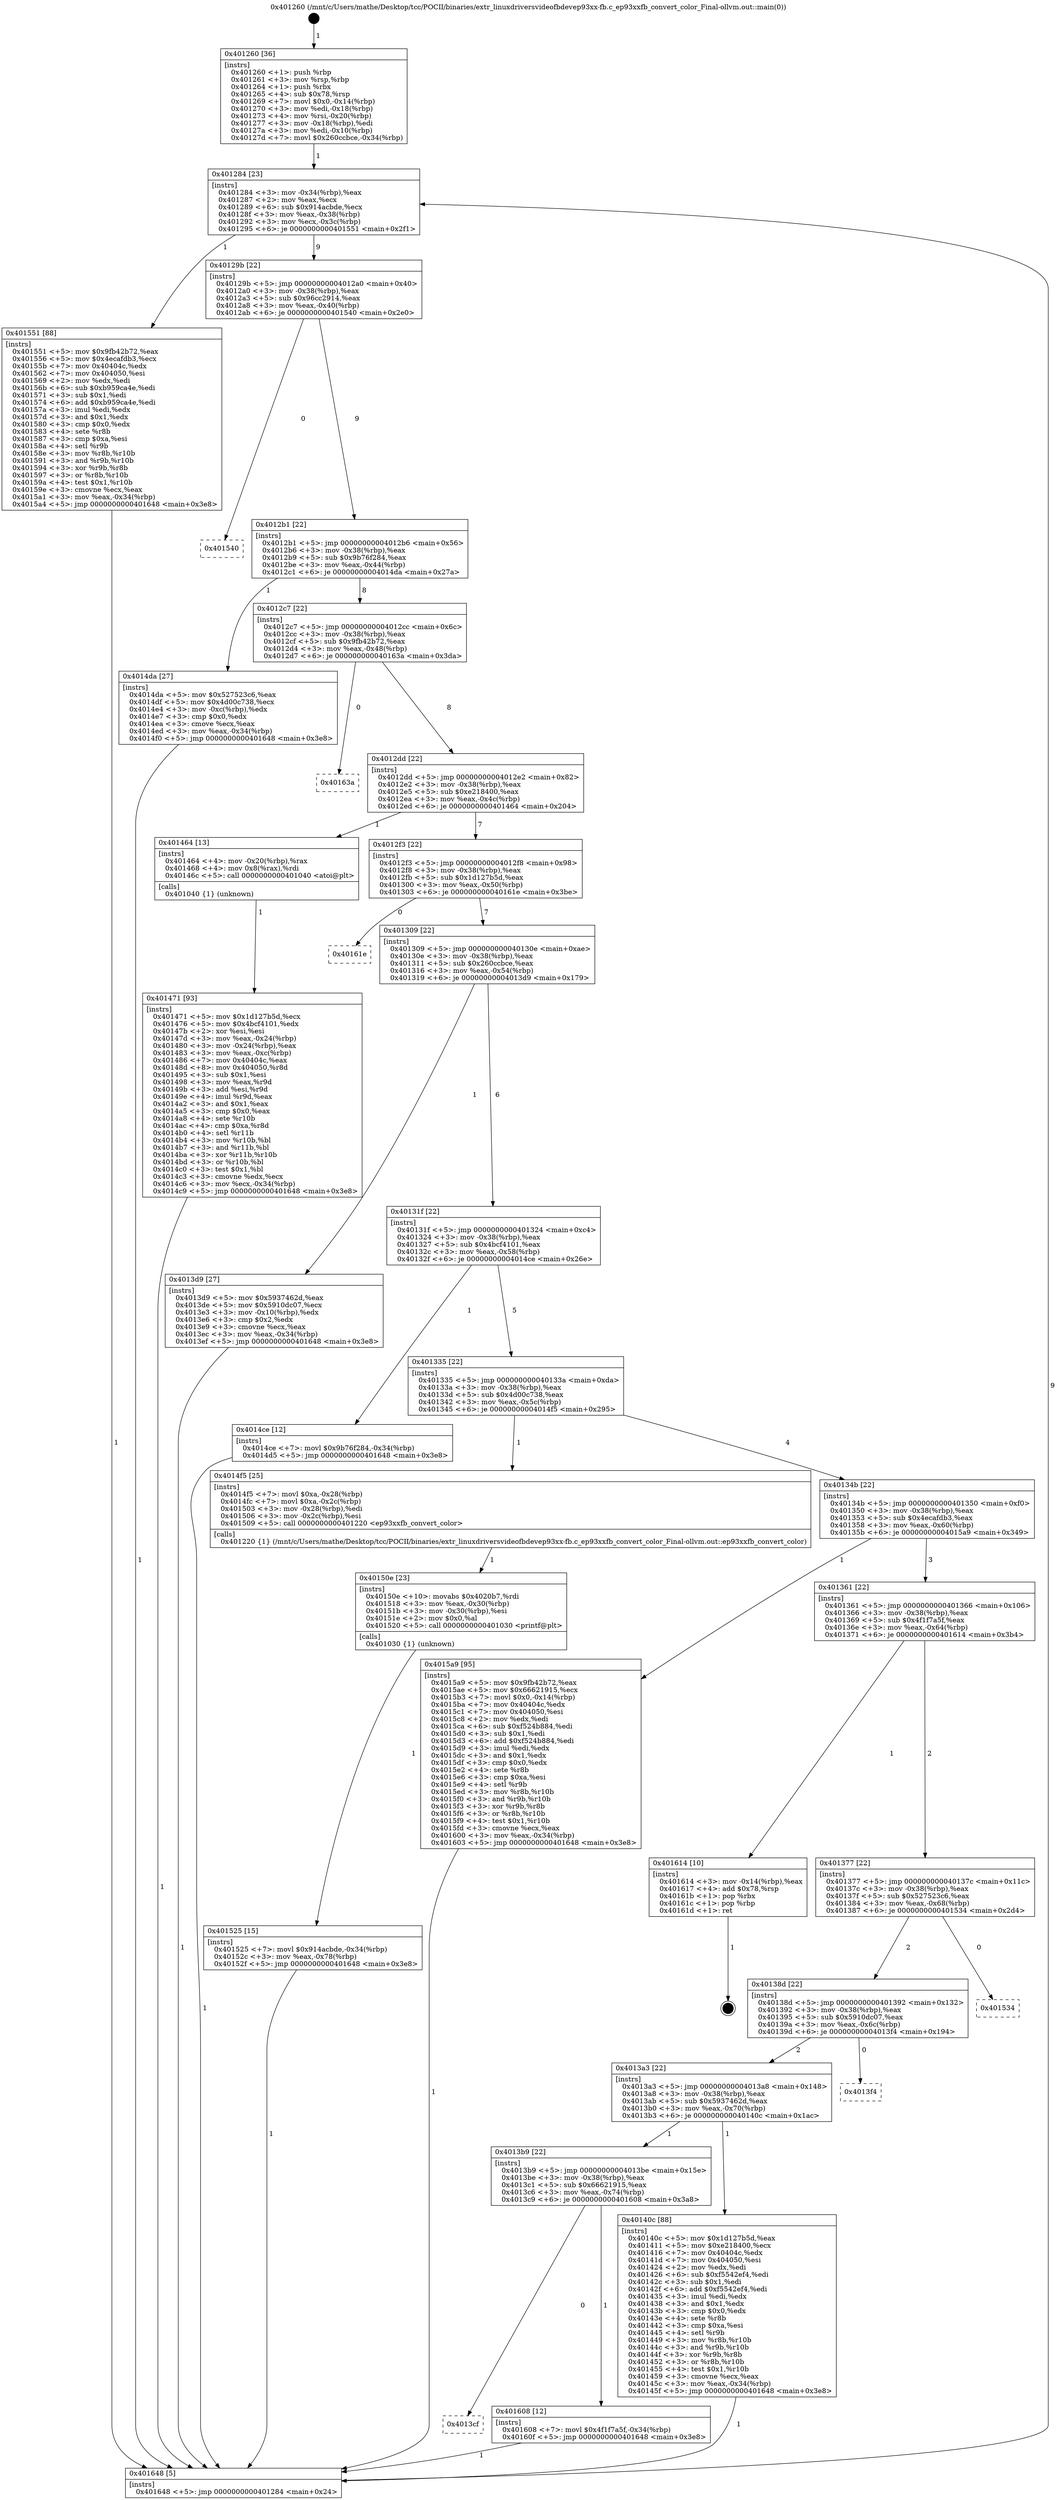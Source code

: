 digraph "0x401260" {
  label = "0x401260 (/mnt/c/Users/mathe/Desktop/tcc/POCII/binaries/extr_linuxdriversvideofbdevep93xx-fb.c_ep93xxfb_convert_color_Final-ollvm.out::main(0))"
  labelloc = "t"
  node[shape=record]

  Entry [label="",width=0.3,height=0.3,shape=circle,fillcolor=black,style=filled]
  "0x401284" [label="{
     0x401284 [23]\l
     | [instrs]\l
     &nbsp;&nbsp;0x401284 \<+3\>: mov -0x34(%rbp),%eax\l
     &nbsp;&nbsp;0x401287 \<+2\>: mov %eax,%ecx\l
     &nbsp;&nbsp;0x401289 \<+6\>: sub $0x914acbde,%ecx\l
     &nbsp;&nbsp;0x40128f \<+3\>: mov %eax,-0x38(%rbp)\l
     &nbsp;&nbsp;0x401292 \<+3\>: mov %ecx,-0x3c(%rbp)\l
     &nbsp;&nbsp;0x401295 \<+6\>: je 0000000000401551 \<main+0x2f1\>\l
  }"]
  "0x401551" [label="{
     0x401551 [88]\l
     | [instrs]\l
     &nbsp;&nbsp;0x401551 \<+5\>: mov $0x9fb42b72,%eax\l
     &nbsp;&nbsp;0x401556 \<+5\>: mov $0x4ecafdb3,%ecx\l
     &nbsp;&nbsp;0x40155b \<+7\>: mov 0x40404c,%edx\l
     &nbsp;&nbsp;0x401562 \<+7\>: mov 0x404050,%esi\l
     &nbsp;&nbsp;0x401569 \<+2\>: mov %edx,%edi\l
     &nbsp;&nbsp;0x40156b \<+6\>: sub $0xb959ca4e,%edi\l
     &nbsp;&nbsp;0x401571 \<+3\>: sub $0x1,%edi\l
     &nbsp;&nbsp;0x401574 \<+6\>: add $0xb959ca4e,%edi\l
     &nbsp;&nbsp;0x40157a \<+3\>: imul %edi,%edx\l
     &nbsp;&nbsp;0x40157d \<+3\>: and $0x1,%edx\l
     &nbsp;&nbsp;0x401580 \<+3\>: cmp $0x0,%edx\l
     &nbsp;&nbsp;0x401583 \<+4\>: sete %r8b\l
     &nbsp;&nbsp;0x401587 \<+3\>: cmp $0xa,%esi\l
     &nbsp;&nbsp;0x40158a \<+4\>: setl %r9b\l
     &nbsp;&nbsp;0x40158e \<+3\>: mov %r8b,%r10b\l
     &nbsp;&nbsp;0x401591 \<+3\>: and %r9b,%r10b\l
     &nbsp;&nbsp;0x401594 \<+3\>: xor %r9b,%r8b\l
     &nbsp;&nbsp;0x401597 \<+3\>: or %r8b,%r10b\l
     &nbsp;&nbsp;0x40159a \<+4\>: test $0x1,%r10b\l
     &nbsp;&nbsp;0x40159e \<+3\>: cmovne %ecx,%eax\l
     &nbsp;&nbsp;0x4015a1 \<+3\>: mov %eax,-0x34(%rbp)\l
     &nbsp;&nbsp;0x4015a4 \<+5\>: jmp 0000000000401648 \<main+0x3e8\>\l
  }"]
  "0x40129b" [label="{
     0x40129b [22]\l
     | [instrs]\l
     &nbsp;&nbsp;0x40129b \<+5\>: jmp 00000000004012a0 \<main+0x40\>\l
     &nbsp;&nbsp;0x4012a0 \<+3\>: mov -0x38(%rbp),%eax\l
     &nbsp;&nbsp;0x4012a3 \<+5\>: sub $0x96cc2914,%eax\l
     &nbsp;&nbsp;0x4012a8 \<+3\>: mov %eax,-0x40(%rbp)\l
     &nbsp;&nbsp;0x4012ab \<+6\>: je 0000000000401540 \<main+0x2e0\>\l
  }"]
  Exit [label="",width=0.3,height=0.3,shape=circle,fillcolor=black,style=filled,peripheries=2]
  "0x401540" [label="{
     0x401540\l
  }", style=dashed]
  "0x4012b1" [label="{
     0x4012b1 [22]\l
     | [instrs]\l
     &nbsp;&nbsp;0x4012b1 \<+5\>: jmp 00000000004012b6 \<main+0x56\>\l
     &nbsp;&nbsp;0x4012b6 \<+3\>: mov -0x38(%rbp),%eax\l
     &nbsp;&nbsp;0x4012b9 \<+5\>: sub $0x9b76f284,%eax\l
     &nbsp;&nbsp;0x4012be \<+3\>: mov %eax,-0x44(%rbp)\l
     &nbsp;&nbsp;0x4012c1 \<+6\>: je 00000000004014da \<main+0x27a\>\l
  }"]
  "0x4013cf" [label="{
     0x4013cf\l
  }", style=dashed]
  "0x4014da" [label="{
     0x4014da [27]\l
     | [instrs]\l
     &nbsp;&nbsp;0x4014da \<+5\>: mov $0x527523c6,%eax\l
     &nbsp;&nbsp;0x4014df \<+5\>: mov $0x4d00c738,%ecx\l
     &nbsp;&nbsp;0x4014e4 \<+3\>: mov -0xc(%rbp),%edx\l
     &nbsp;&nbsp;0x4014e7 \<+3\>: cmp $0x0,%edx\l
     &nbsp;&nbsp;0x4014ea \<+3\>: cmove %ecx,%eax\l
     &nbsp;&nbsp;0x4014ed \<+3\>: mov %eax,-0x34(%rbp)\l
     &nbsp;&nbsp;0x4014f0 \<+5\>: jmp 0000000000401648 \<main+0x3e8\>\l
  }"]
  "0x4012c7" [label="{
     0x4012c7 [22]\l
     | [instrs]\l
     &nbsp;&nbsp;0x4012c7 \<+5\>: jmp 00000000004012cc \<main+0x6c\>\l
     &nbsp;&nbsp;0x4012cc \<+3\>: mov -0x38(%rbp),%eax\l
     &nbsp;&nbsp;0x4012cf \<+5\>: sub $0x9fb42b72,%eax\l
     &nbsp;&nbsp;0x4012d4 \<+3\>: mov %eax,-0x48(%rbp)\l
     &nbsp;&nbsp;0x4012d7 \<+6\>: je 000000000040163a \<main+0x3da\>\l
  }"]
  "0x401608" [label="{
     0x401608 [12]\l
     | [instrs]\l
     &nbsp;&nbsp;0x401608 \<+7\>: movl $0x4f1f7a5f,-0x34(%rbp)\l
     &nbsp;&nbsp;0x40160f \<+5\>: jmp 0000000000401648 \<main+0x3e8\>\l
  }"]
  "0x40163a" [label="{
     0x40163a\l
  }", style=dashed]
  "0x4012dd" [label="{
     0x4012dd [22]\l
     | [instrs]\l
     &nbsp;&nbsp;0x4012dd \<+5\>: jmp 00000000004012e2 \<main+0x82\>\l
     &nbsp;&nbsp;0x4012e2 \<+3\>: mov -0x38(%rbp),%eax\l
     &nbsp;&nbsp;0x4012e5 \<+5\>: sub $0xe218400,%eax\l
     &nbsp;&nbsp;0x4012ea \<+3\>: mov %eax,-0x4c(%rbp)\l
     &nbsp;&nbsp;0x4012ed \<+6\>: je 0000000000401464 \<main+0x204\>\l
  }"]
  "0x401525" [label="{
     0x401525 [15]\l
     | [instrs]\l
     &nbsp;&nbsp;0x401525 \<+7\>: movl $0x914acbde,-0x34(%rbp)\l
     &nbsp;&nbsp;0x40152c \<+3\>: mov %eax,-0x78(%rbp)\l
     &nbsp;&nbsp;0x40152f \<+5\>: jmp 0000000000401648 \<main+0x3e8\>\l
  }"]
  "0x401464" [label="{
     0x401464 [13]\l
     | [instrs]\l
     &nbsp;&nbsp;0x401464 \<+4\>: mov -0x20(%rbp),%rax\l
     &nbsp;&nbsp;0x401468 \<+4\>: mov 0x8(%rax),%rdi\l
     &nbsp;&nbsp;0x40146c \<+5\>: call 0000000000401040 \<atoi@plt\>\l
     | [calls]\l
     &nbsp;&nbsp;0x401040 \{1\} (unknown)\l
  }"]
  "0x4012f3" [label="{
     0x4012f3 [22]\l
     | [instrs]\l
     &nbsp;&nbsp;0x4012f3 \<+5\>: jmp 00000000004012f8 \<main+0x98\>\l
     &nbsp;&nbsp;0x4012f8 \<+3\>: mov -0x38(%rbp),%eax\l
     &nbsp;&nbsp;0x4012fb \<+5\>: sub $0x1d127b5d,%eax\l
     &nbsp;&nbsp;0x401300 \<+3\>: mov %eax,-0x50(%rbp)\l
     &nbsp;&nbsp;0x401303 \<+6\>: je 000000000040161e \<main+0x3be\>\l
  }"]
  "0x40150e" [label="{
     0x40150e [23]\l
     | [instrs]\l
     &nbsp;&nbsp;0x40150e \<+10\>: movabs $0x4020b7,%rdi\l
     &nbsp;&nbsp;0x401518 \<+3\>: mov %eax,-0x30(%rbp)\l
     &nbsp;&nbsp;0x40151b \<+3\>: mov -0x30(%rbp),%esi\l
     &nbsp;&nbsp;0x40151e \<+2\>: mov $0x0,%al\l
     &nbsp;&nbsp;0x401520 \<+5\>: call 0000000000401030 \<printf@plt\>\l
     | [calls]\l
     &nbsp;&nbsp;0x401030 \{1\} (unknown)\l
  }"]
  "0x40161e" [label="{
     0x40161e\l
  }", style=dashed]
  "0x401309" [label="{
     0x401309 [22]\l
     | [instrs]\l
     &nbsp;&nbsp;0x401309 \<+5\>: jmp 000000000040130e \<main+0xae\>\l
     &nbsp;&nbsp;0x40130e \<+3\>: mov -0x38(%rbp),%eax\l
     &nbsp;&nbsp;0x401311 \<+5\>: sub $0x260ccbce,%eax\l
     &nbsp;&nbsp;0x401316 \<+3\>: mov %eax,-0x54(%rbp)\l
     &nbsp;&nbsp;0x401319 \<+6\>: je 00000000004013d9 \<main+0x179\>\l
  }"]
  "0x401471" [label="{
     0x401471 [93]\l
     | [instrs]\l
     &nbsp;&nbsp;0x401471 \<+5\>: mov $0x1d127b5d,%ecx\l
     &nbsp;&nbsp;0x401476 \<+5\>: mov $0x4bcf4101,%edx\l
     &nbsp;&nbsp;0x40147b \<+2\>: xor %esi,%esi\l
     &nbsp;&nbsp;0x40147d \<+3\>: mov %eax,-0x24(%rbp)\l
     &nbsp;&nbsp;0x401480 \<+3\>: mov -0x24(%rbp),%eax\l
     &nbsp;&nbsp;0x401483 \<+3\>: mov %eax,-0xc(%rbp)\l
     &nbsp;&nbsp;0x401486 \<+7\>: mov 0x40404c,%eax\l
     &nbsp;&nbsp;0x40148d \<+8\>: mov 0x404050,%r8d\l
     &nbsp;&nbsp;0x401495 \<+3\>: sub $0x1,%esi\l
     &nbsp;&nbsp;0x401498 \<+3\>: mov %eax,%r9d\l
     &nbsp;&nbsp;0x40149b \<+3\>: add %esi,%r9d\l
     &nbsp;&nbsp;0x40149e \<+4\>: imul %r9d,%eax\l
     &nbsp;&nbsp;0x4014a2 \<+3\>: and $0x1,%eax\l
     &nbsp;&nbsp;0x4014a5 \<+3\>: cmp $0x0,%eax\l
     &nbsp;&nbsp;0x4014a8 \<+4\>: sete %r10b\l
     &nbsp;&nbsp;0x4014ac \<+4\>: cmp $0xa,%r8d\l
     &nbsp;&nbsp;0x4014b0 \<+4\>: setl %r11b\l
     &nbsp;&nbsp;0x4014b4 \<+3\>: mov %r10b,%bl\l
     &nbsp;&nbsp;0x4014b7 \<+3\>: and %r11b,%bl\l
     &nbsp;&nbsp;0x4014ba \<+3\>: xor %r11b,%r10b\l
     &nbsp;&nbsp;0x4014bd \<+3\>: or %r10b,%bl\l
     &nbsp;&nbsp;0x4014c0 \<+3\>: test $0x1,%bl\l
     &nbsp;&nbsp;0x4014c3 \<+3\>: cmovne %edx,%ecx\l
     &nbsp;&nbsp;0x4014c6 \<+3\>: mov %ecx,-0x34(%rbp)\l
     &nbsp;&nbsp;0x4014c9 \<+5\>: jmp 0000000000401648 \<main+0x3e8\>\l
  }"]
  "0x4013d9" [label="{
     0x4013d9 [27]\l
     | [instrs]\l
     &nbsp;&nbsp;0x4013d9 \<+5\>: mov $0x5937462d,%eax\l
     &nbsp;&nbsp;0x4013de \<+5\>: mov $0x5910dc07,%ecx\l
     &nbsp;&nbsp;0x4013e3 \<+3\>: mov -0x10(%rbp),%edx\l
     &nbsp;&nbsp;0x4013e6 \<+3\>: cmp $0x2,%edx\l
     &nbsp;&nbsp;0x4013e9 \<+3\>: cmovne %ecx,%eax\l
     &nbsp;&nbsp;0x4013ec \<+3\>: mov %eax,-0x34(%rbp)\l
     &nbsp;&nbsp;0x4013ef \<+5\>: jmp 0000000000401648 \<main+0x3e8\>\l
  }"]
  "0x40131f" [label="{
     0x40131f [22]\l
     | [instrs]\l
     &nbsp;&nbsp;0x40131f \<+5\>: jmp 0000000000401324 \<main+0xc4\>\l
     &nbsp;&nbsp;0x401324 \<+3\>: mov -0x38(%rbp),%eax\l
     &nbsp;&nbsp;0x401327 \<+5\>: sub $0x4bcf4101,%eax\l
     &nbsp;&nbsp;0x40132c \<+3\>: mov %eax,-0x58(%rbp)\l
     &nbsp;&nbsp;0x40132f \<+6\>: je 00000000004014ce \<main+0x26e\>\l
  }"]
  "0x401648" [label="{
     0x401648 [5]\l
     | [instrs]\l
     &nbsp;&nbsp;0x401648 \<+5\>: jmp 0000000000401284 \<main+0x24\>\l
  }"]
  "0x401260" [label="{
     0x401260 [36]\l
     | [instrs]\l
     &nbsp;&nbsp;0x401260 \<+1\>: push %rbp\l
     &nbsp;&nbsp;0x401261 \<+3\>: mov %rsp,%rbp\l
     &nbsp;&nbsp;0x401264 \<+1\>: push %rbx\l
     &nbsp;&nbsp;0x401265 \<+4\>: sub $0x78,%rsp\l
     &nbsp;&nbsp;0x401269 \<+7\>: movl $0x0,-0x14(%rbp)\l
     &nbsp;&nbsp;0x401270 \<+3\>: mov %edi,-0x18(%rbp)\l
     &nbsp;&nbsp;0x401273 \<+4\>: mov %rsi,-0x20(%rbp)\l
     &nbsp;&nbsp;0x401277 \<+3\>: mov -0x18(%rbp),%edi\l
     &nbsp;&nbsp;0x40127a \<+3\>: mov %edi,-0x10(%rbp)\l
     &nbsp;&nbsp;0x40127d \<+7\>: movl $0x260ccbce,-0x34(%rbp)\l
  }"]
  "0x4013b9" [label="{
     0x4013b9 [22]\l
     | [instrs]\l
     &nbsp;&nbsp;0x4013b9 \<+5\>: jmp 00000000004013be \<main+0x15e\>\l
     &nbsp;&nbsp;0x4013be \<+3\>: mov -0x38(%rbp),%eax\l
     &nbsp;&nbsp;0x4013c1 \<+5\>: sub $0x66621915,%eax\l
     &nbsp;&nbsp;0x4013c6 \<+3\>: mov %eax,-0x74(%rbp)\l
     &nbsp;&nbsp;0x4013c9 \<+6\>: je 0000000000401608 \<main+0x3a8\>\l
  }"]
  "0x4014ce" [label="{
     0x4014ce [12]\l
     | [instrs]\l
     &nbsp;&nbsp;0x4014ce \<+7\>: movl $0x9b76f284,-0x34(%rbp)\l
     &nbsp;&nbsp;0x4014d5 \<+5\>: jmp 0000000000401648 \<main+0x3e8\>\l
  }"]
  "0x401335" [label="{
     0x401335 [22]\l
     | [instrs]\l
     &nbsp;&nbsp;0x401335 \<+5\>: jmp 000000000040133a \<main+0xda\>\l
     &nbsp;&nbsp;0x40133a \<+3\>: mov -0x38(%rbp),%eax\l
     &nbsp;&nbsp;0x40133d \<+5\>: sub $0x4d00c738,%eax\l
     &nbsp;&nbsp;0x401342 \<+3\>: mov %eax,-0x5c(%rbp)\l
     &nbsp;&nbsp;0x401345 \<+6\>: je 00000000004014f5 \<main+0x295\>\l
  }"]
  "0x40140c" [label="{
     0x40140c [88]\l
     | [instrs]\l
     &nbsp;&nbsp;0x40140c \<+5\>: mov $0x1d127b5d,%eax\l
     &nbsp;&nbsp;0x401411 \<+5\>: mov $0xe218400,%ecx\l
     &nbsp;&nbsp;0x401416 \<+7\>: mov 0x40404c,%edx\l
     &nbsp;&nbsp;0x40141d \<+7\>: mov 0x404050,%esi\l
     &nbsp;&nbsp;0x401424 \<+2\>: mov %edx,%edi\l
     &nbsp;&nbsp;0x401426 \<+6\>: sub $0xf5542ef4,%edi\l
     &nbsp;&nbsp;0x40142c \<+3\>: sub $0x1,%edi\l
     &nbsp;&nbsp;0x40142f \<+6\>: add $0xf5542ef4,%edi\l
     &nbsp;&nbsp;0x401435 \<+3\>: imul %edi,%edx\l
     &nbsp;&nbsp;0x401438 \<+3\>: and $0x1,%edx\l
     &nbsp;&nbsp;0x40143b \<+3\>: cmp $0x0,%edx\l
     &nbsp;&nbsp;0x40143e \<+4\>: sete %r8b\l
     &nbsp;&nbsp;0x401442 \<+3\>: cmp $0xa,%esi\l
     &nbsp;&nbsp;0x401445 \<+4\>: setl %r9b\l
     &nbsp;&nbsp;0x401449 \<+3\>: mov %r8b,%r10b\l
     &nbsp;&nbsp;0x40144c \<+3\>: and %r9b,%r10b\l
     &nbsp;&nbsp;0x40144f \<+3\>: xor %r9b,%r8b\l
     &nbsp;&nbsp;0x401452 \<+3\>: or %r8b,%r10b\l
     &nbsp;&nbsp;0x401455 \<+4\>: test $0x1,%r10b\l
     &nbsp;&nbsp;0x401459 \<+3\>: cmovne %ecx,%eax\l
     &nbsp;&nbsp;0x40145c \<+3\>: mov %eax,-0x34(%rbp)\l
     &nbsp;&nbsp;0x40145f \<+5\>: jmp 0000000000401648 \<main+0x3e8\>\l
  }"]
  "0x4014f5" [label="{
     0x4014f5 [25]\l
     | [instrs]\l
     &nbsp;&nbsp;0x4014f5 \<+7\>: movl $0xa,-0x28(%rbp)\l
     &nbsp;&nbsp;0x4014fc \<+7\>: movl $0xa,-0x2c(%rbp)\l
     &nbsp;&nbsp;0x401503 \<+3\>: mov -0x28(%rbp),%edi\l
     &nbsp;&nbsp;0x401506 \<+3\>: mov -0x2c(%rbp),%esi\l
     &nbsp;&nbsp;0x401509 \<+5\>: call 0000000000401220 \<ep93xxfb_convert_color\>\l
     | [calls]\l
     &nbsp;&nbsp;0x401220 \{1\} (/mnt/c/Users/mathe/Desktop/tcc/POCII/binaries/extr_linuxdriversvideofbdevep93xx-fb.c_ep93xxfb_convert_color_Final-ollvm.out::ep93xxfb_convert_color)\l
  }"]
  "0x40134b" [label="{
     0x40134b [22]\l
     | [instrs]\l
     &nbsp;&nbsp;0x40134b \<+5\>: jmp 0000000000401350 \<main+0xf0\>\l
     &nbsp;&nbsp;0x401350 \<+3\>: mov -0x38(%rbp),%eax\l
     &nbsp;&nbsp;0x401353 \<+5\>: sub $0x4ecafdb3,%eax\l
     &nbsp;&nbsp;0x401358 \<+3\>: mov %eax,-0x60(%rbp)\l
     &nbsp;&nbsp;0x40135b \<+6\>: je 00000000004015a9 \<main+0x349\>\l
  }"]
  "0x4013a3" [label="{
     0x4013a3 [22]\l
     | [instrs]\l
     &nbsp;&nbsp;0x4013a3 \<+5\>: jmp 00000000004013a8 \<main+0x148\>\l
     &nbsp;&nbsp;0x4013a8 \<+3\>: mov -0x38(%rbp),%eax\l
     &nbsp;&nbsp;0x4013ab \<+5\>: sub $0x5937462d,%eax\l
     &nbsp;&nbsp;0x4013b0 \<+3\>: mov %eax,-0x70(%rbp)\l
     &nbsp;&nbsp;0x4013b3 \<+6\>: je 000000000040140c \<main+0x1ac\>\l
  }"]
  "0x4015a9" [label="{
     0x4015a9 [95]\l
     | [instrs]\l
     &nbsp;&nbsp;0x4015a9 \<+5\>: mov $0x9fb42b72,%eax\l
     &nbsp;&nbsp;0x4015ae \<+5\>: mov $0x66621915,%ecx\l
     &nbsp;&nbsp;0x4015b3 \<+7\>: movl $0x0,-0x14(%rbp)\l
     &nbsp;&nbsp;0x4015ba \<+7\>: mov 0x40404c,%edx\l
     &nbsp;&nbsp;0x4015c1 \<+7\>: mov 0x404050,%esi\l
     &nbsp;&nbsp;0x4015c8 \<+2\>: mov %edx,%edi\l
     &nbsp;&nbsp;0x4015ca \<+6\>: sub $0xf524b884,%edi\l
     &nbsp;&nbsp;0x4015d0 \<+3\>: sub $0x1,%edi\l
     &nbsp;&nbsp;0x4015d3 \<+6\>: add $0xf524b884,%edi\l
     &nbsp;&nbsp;0x4015d9 \<+3\>: imul %edi,%edx\l
     &nbsp;&nbsp;0x4015dc \<+3\>: and $0x1,%edx\l
     &nbsp;&nbsp;0x4015df \<+3\>: cmp $0x0,%edx\l
     &nbsp;&nbsp;0x4015e2 \<+4\>: sete %r8b\l
     &nbsp;&nbsp;0x4015e6 \<+3\>: cmp $0xa,%esi\l
     &nbsp;&nbsp;0x4015e9 \<+4\>: setl %r9b\l
     &nbsp;&nbsp;0x4015ed \<+3\>: mov %r8b,%r10b\l
     &nbsp;&nbsp;0x4015f0 \<+3\>: and %r9b,%r10b\l
     &nbsp;&nbsp;0x4015f3 \<+3\>: xor %r9b,%r8b\l
     &nbsp;&nbsp;0x4015f6 \<+3\>: or %r8b,%r10b\l
     &nbsp;&nbsp;0x4015f9 \<+4\>: test $0x1,%r10b\l
     &nbsp;&nbsp;0x4015fd \<+3\>: cmovne %ecx,%eax\l
     &nbsp;&nbsp;0x401600 \<+3\>: mov %eax,-0x34(%rbp)\l
     &nbsp;&nbsp;0x401603 \<+5\>: jmp 0000000000401648 \<main+0x3e8\>\l
  }"]
  "0x401361" [label="{
     0x401361 [22]\l
     | [instrs]\l
     &nbsp;&nbsp;0x401361 \<+5\>: jmp 0000000000401366 \<main+0x106\>\l
     &nbsp;&nbsp;0x401366 \<+3\>: mov -0x38(%rbp),%eax\l
     &nbsp;&nbsp;0x401369 \<+5\>: sub $0x4f1f7a5f,%eax\l
     &nbsp;&nbsp;0x40136e \<+3\>: mov %eax,-0x64(%rbp)\l
     &nbsp;&nbsp;0x401371 \<+6\>: je 0000000000401614 \<main+0x3b4\>\l
  }"]
  "0x4013f4" [label="{
     0x4013f4\l
  }", style=dashed]
  "0x401614" [label="{
     0x401614 [10]\l
     | [instrs]\l
     &nbsp;&nbsp;0x401614 \<+3\>: mov -0x14(%rbp),%eax\l
     &nbsp;&nbsp;0x401617 \<+4\>: add $0x78,%rsp\l
     &nbsp;&nbsp;0x40161b \<+1\>: pop %rbx\l
     &nbsp;&nbsp;0x40161c \<+1\>: pop %rbp\l
     &nbsp;&nbsp;0x40161d \<+1\>: ret\l
  }"]
  "0x401377" [label="{
     0x401377 [22]\l
     | [instrs]\l
     &nbsp;&nbsp;0x401377 \<+5\>: jmp 000000000040137c \<main+0x11c\>\l
     &nbsp;&nbsp;0x40137c \<+3\>: mov -0x38(%rbp),%eax\l
     &nbsp;&nbsp;0x40137f \<+5\>: sub $0x527523c6,%eax\l
     &nbsp;&nbsp;0x401384 \<+3\>: mov %eax,-0x68(%rbp)\l
     &nbsp;&nbsp;0x401387 \<+6\>: je 0000000000401534 \<main+0x2d4\>\l
  }"]
  "0x40138d" [label="{
     0x40138d [22]\l
     | [instrs]\l
     &nbsp;&nbsp;0x40138d \<+5\>: jmp 0000000000401392 \<main+0x132\>\l
     &nbsp;&nbsp;0x401392 \<+3\>: mov -0x38(%rbp),%eax\l
     &nbsp;&nbsp;0x401395 \<+5\>: sub $0x5910dc07,%eax\l
     &nbsp;&nbsp;0x40139a \<+3\>: mov %eax,-0x6c(%rbp)\l
     &nbsp;&nbsp;0x40139d \<+6\>: je 00000000004013f4 \<main+0x194\>\l
  }"]
  "0x401534" [label="{
     0x401534\l
  }", style=dashed]
  Entry -> "0x401260" [label=" 1"]
  "0x401284" -> "0x401551" [label=" 1"]
  "0x401284" -> "0x40129b" [label=" 9"]
  "0x401614" -> Exit [label=" 1"]
  "0x40129b" -> "0x401540" [label=" 0"]
  "0x40129b" -> "0x4012b1" [label=" 9"]
  "0x401608" -> "0x401648" [label=" 1"]
  "0x4012b1" -> "0x4014da" [label=" 1"]
  "0x4012b1" -> "0x4012c7" [label=" 8"]
  "0x4013b9" -> "0x4013cf" [label=" 0"]
  "0x4012c7" -> "0x40163a" [label=" 0"]
  "0x4012c7" -> "0x4012dd" [label=" 8"]
  "0x4013b9" -> "0x401608" [label=" 1"]
  "0x4012dd" -> "0x401464" [label=" 1"]
  "0x4012dd" -> "0x4012f3" [label=" 7"]
  "0x4015a9" -> "0x401648" [label=" 1"]
  "0x4012f3" -> "0x40161e" [label=" 0"]
  "0x4012f3" -> "0x401309" [label=" 7"]
  "0x401551" -> "0x401648" [label=" 1"]
  "0x401309" -> "0x4013d9" [label=" 1"]
  "0x401309" -> "0x40131f" [label=" 6"]
  "0x4013d9" -> "0x401648" [label=" 1"]
  "0x401260" -> "0x401284" [label=" 1"]
  "0x401648" -> "0x401284" [label=" 9"]
  "0x401525" -> "0x401648" [label=" 1"]
  "0x40131f" -> "0x4014ce" [label=" 1"]
  "0x40131f" -> "0x401335" [label=" 5"]
  "0x40150e" -> "0x401525" [label=" 1"]
  "0x401335" -> "0x4014f5" [label=" 1"]
  "0x401335" -> "0x40134b" [label=" 4"]
  "0x4014f5" -> "0x40150e" [label=" 1"]
  "0x40134b" -> "0x4015a9" [label=" 1"]
  "0x40134b" -> "0x401361" [label=" 3"]
  "0x4014ce" -> "0x401648" [label=" 1"]
  "0x401361" -> "0x401614" [label=" 1"]
  "0x401361" -> "0x401377" [label=" 2"]
  "0x401471" -> "0x401648" [label=" 1"]
  "0x401377" -> "0x401534" [label=" 0"]
  "0x401377" -> "0x40138d" [label=" 2"]
  "0x401464" -> "0x401471" [label=" 1"]
  "0x40138d" -> "0x4013f4" [label=" 0"]
  "0x40138d" -> "0x4013a3" [label=" 2"]
  "0x4014da" -> "0x401648" [label=" 1"]
  "0x4013a3" -> "0x40140c" [label=" 1"]
  "0x4013a3" -> "0x4013b9" [label=" 1"]
  "0x40140c" -> "0x401648" [label=" 1"]
}
